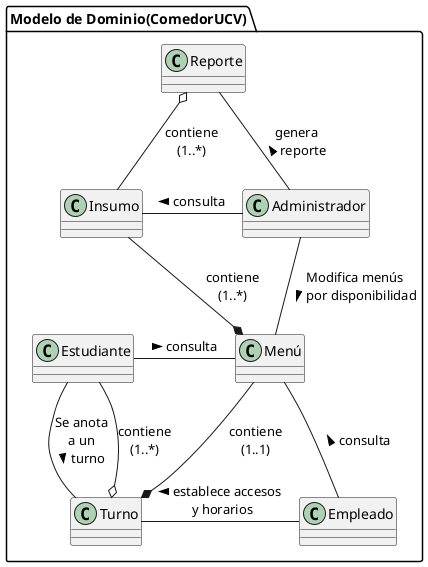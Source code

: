 @startuml ModeloDelDominio

package "Modelo de Dominio(ComedorUCV)" {
    class Insumo {}
    class Administrador {}
    class Reporte{}
    class Estudiante{}
    class Menú{}
    class Turno{}
    class Empleado{}
}


Insumo - Administrador : consulta <
Reporte -- Administrador : genera\nreporte <
Reporte  o-- Insumo : contiene\n(1..*)
Insumo --* Menú : contiene\n(1..*)
Administrador -- Menú : Modifica menús\npor disponibilidad >
Estudiante - Menú : consulta >
Estudiante -- Turno : Se anota\n a un \nturno >
Estudiante --o Turno : contiene\n(1..*)
Menú --* Turno : contiene\n(1..1)
Turno - Empleado : < establece accesos\n y horarios 
Menú -- Empleado : consulta <
@enduml
